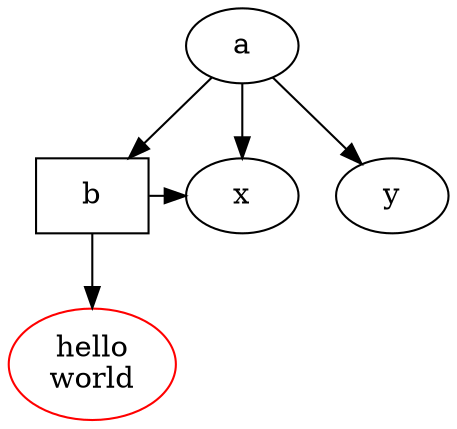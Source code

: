 digraph test2 {
       a -> b -> c;
       a -> {x y};
       b [shape=box];
       c [label="hello\nworld",color=red];
       b -> x;
       {rank=same; b x}
}

